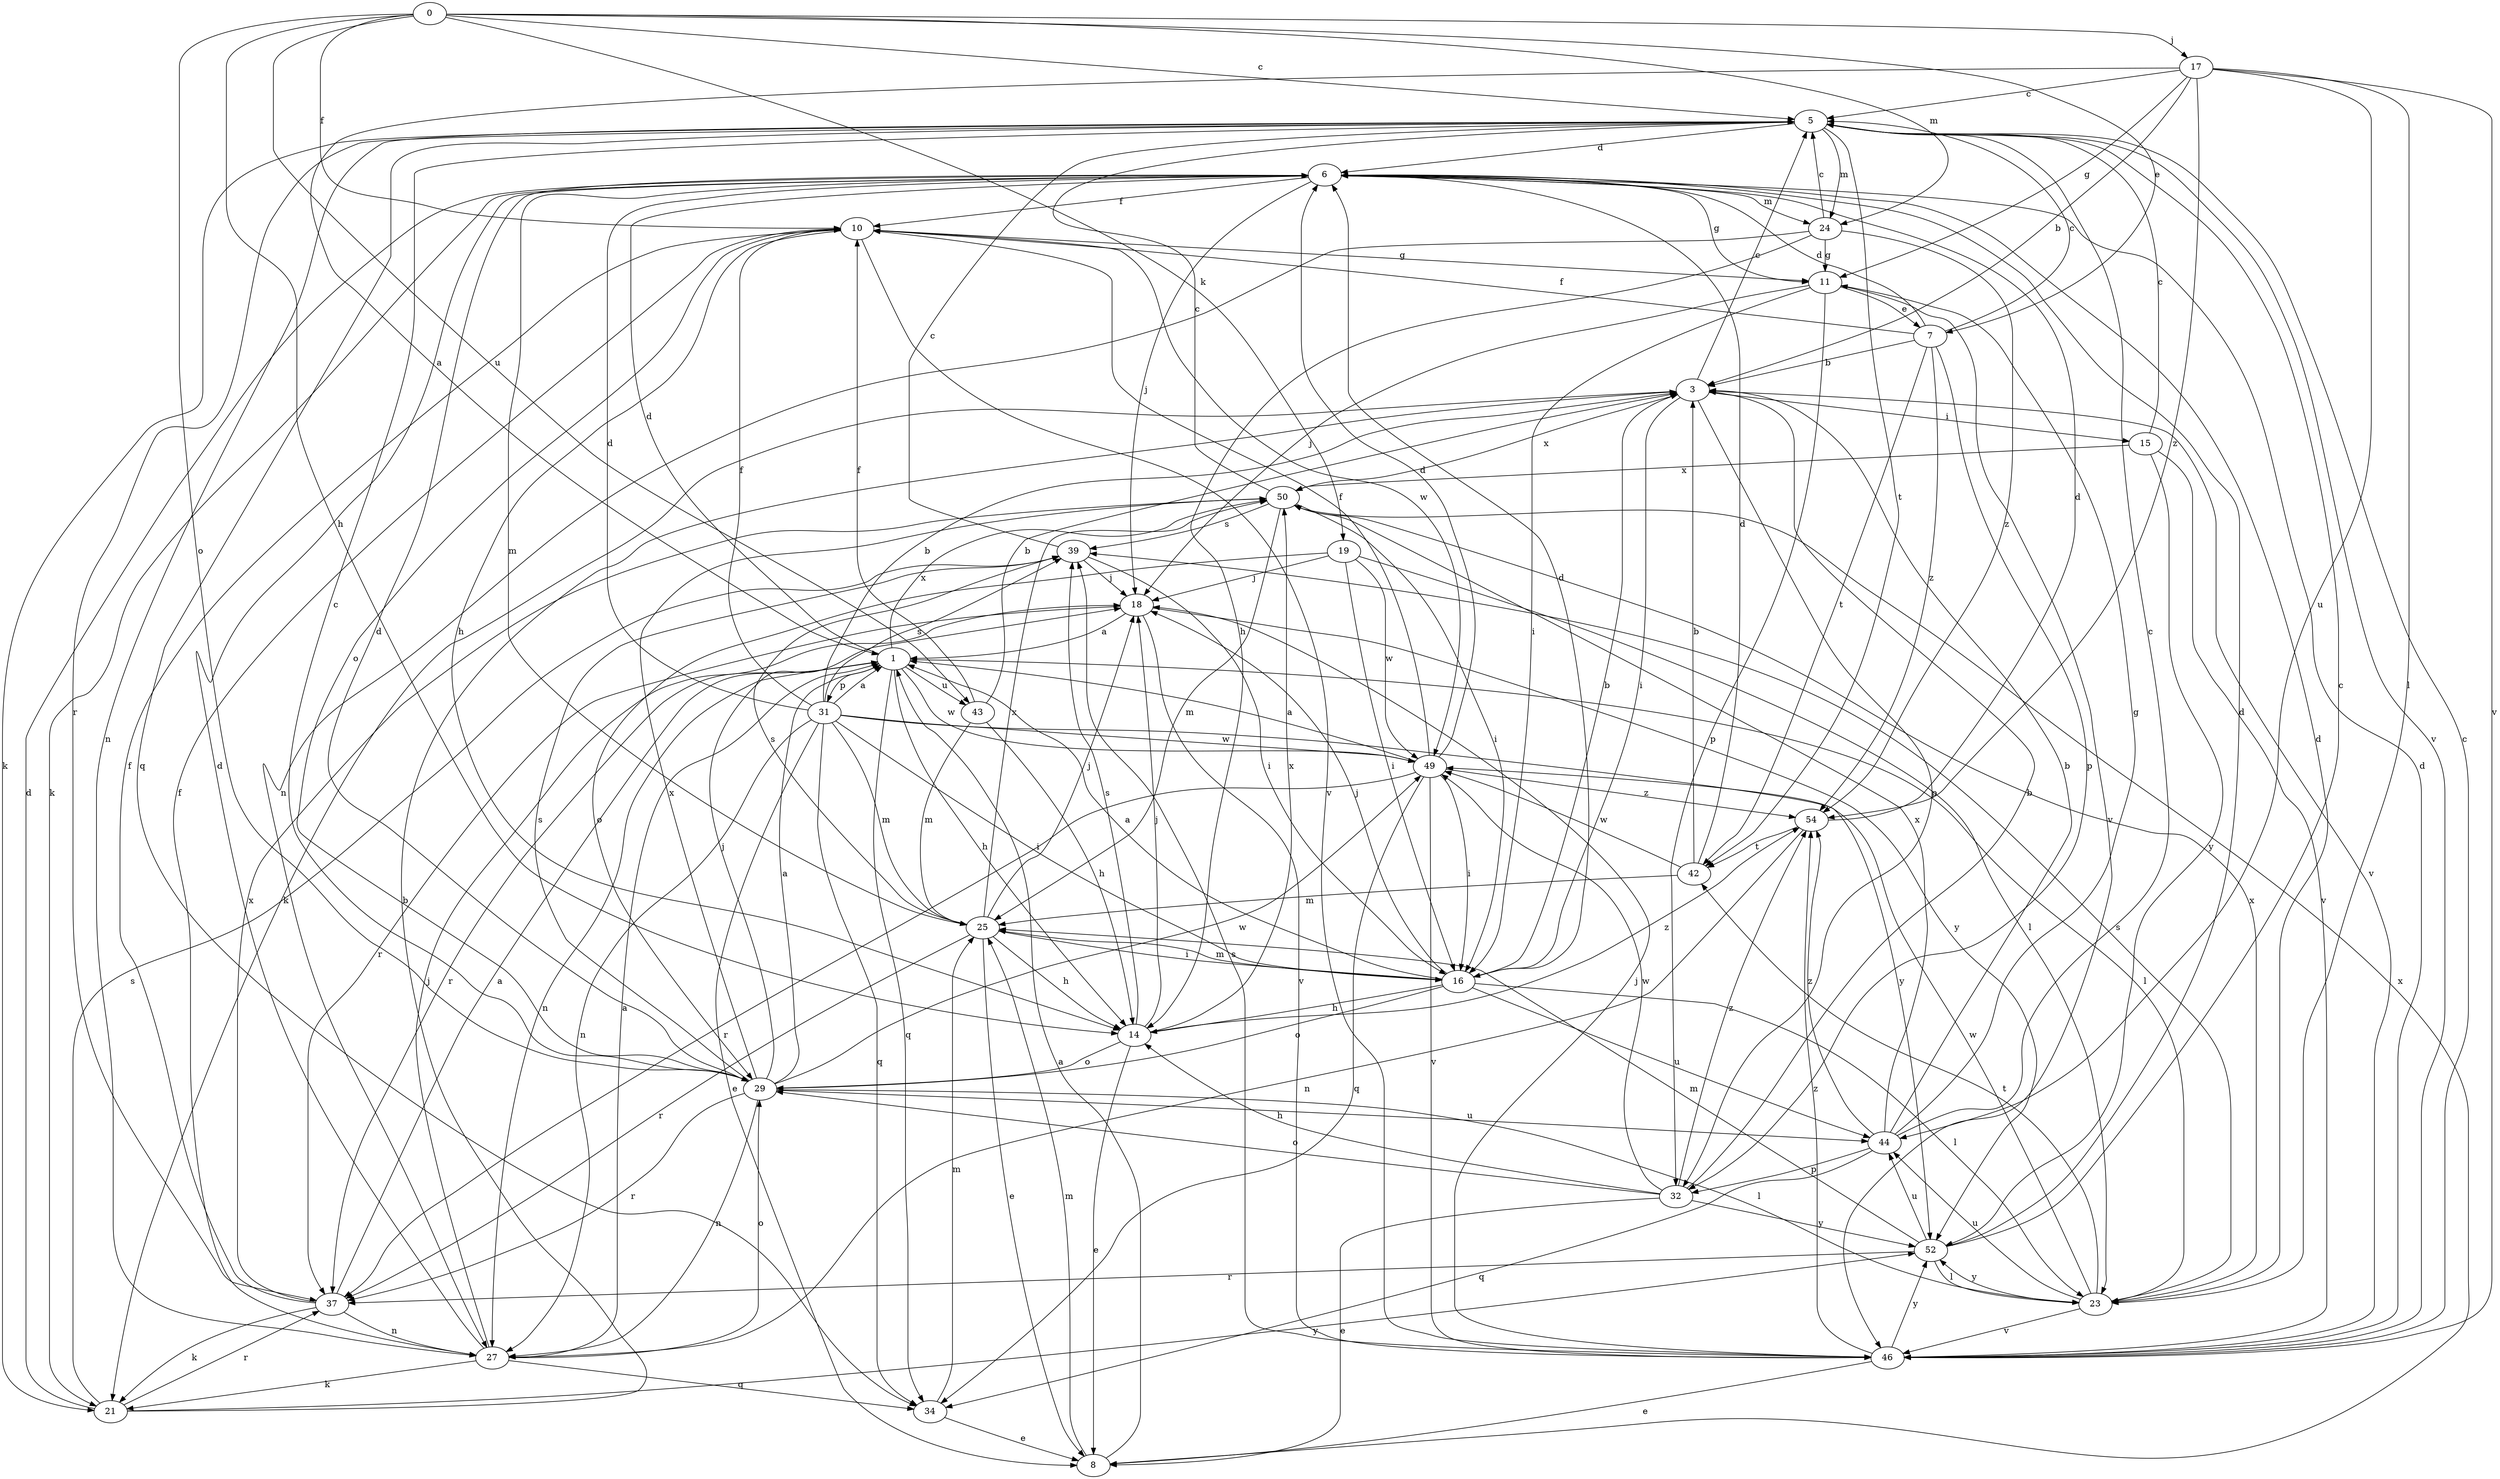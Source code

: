 strict digraph  {
0;
1;
3;
5;
6;
7;
8;
10;
11;
14;
15;
16;
17;
18;
19;
21;
23;
24;
25;
27;
29;
31;
32;
34;
37;
39;
42;
43;
44;
46;
49;
50;
52;
54;
0 -> 5  [label=c];
0 -> 7  [label=e];
0 -> 10  [label=f];
0 -> 14  [label=h];
0 -> 17  [label=j];
0 -> 19  [label=k];
0 -> 24  [label=m];
0 -> 29  [label=o];
0 -> 43  [label=u];
1 -> 6  [label=d];
1 -> 14  [label=h];
1 -> 23  [label=l];
1 -> 27  [label=n];
1 -> 31  [label=p];
1 -> 34  [label=q];
1 -> 37  [label=r];
1 -> 43  [label=u];
1 -> 49  [label=w];
1 -> 50  [label=x];
3 -> 5  [label=c];
3 -> 15  [label=i];
3 -> 16  [label=i];
3 -> 21  [label=k];
3 -> 32  [label=p];
3 -> 46  [label=v];
3 -> 50  [label=x];
5 -> 6  [label=d];
5 -> 21  [label=k];
5 -> 24  [label=m];
5 -> 27  [label=n];
5 -> 34  [label=q];
5 -> 37  [label=r];
5 -> 42  [label=t];
5 -> 46  [label=v];
6 -> 10  [label=f];
6 -> 11  [label=g];
6 -> 18  [label=j];
6 -> 21  [label=k];
6 -> 24  [label=m];
6 -> 25  [label=m];
7 -> 3  [label=b];
7 -> 5  [label=c];
7 -> 6  [label=d];
7 -> 10  [label=f];
7 -> 32  [label=p];
7 -> 42  [label=t];
7 -> 54  [label=z];
8 -> 1  [label=a];
8 -> 25  [label=m];
8 -> 50  [label=x];
10 -> 11  [label=g];
10 -> 14  [label=h];
10 -> 29  [label=o];
10 -> 46  [label=v];
10 -> 49  [label=w];
11 -> 7  [label=e];
11 -> 16  [label=i];
11 -> 18  [label=j];
11 -> 32  [label=p];
11 -> 46  [label=v];
14 -> 8  [label=e];
14 -> 18  [label=j];
14 -> 29  [label=o];
14 -> 39  [label=s];
14 -> 50  [label=x];
14 -> 54  [label=z];
15 -> 5  [label=c];
15 -> 46  [label=v];
15 -> 50  [label=x];
15 -> 52  [label=y];
16 -> 1  [label=a];
16 -> 3  [label=b];
16 -> 6  [label=d];
16 -> 14  [label=h];
16 -> 18  [label=j];
16 -> 23  [label=l];
16 -> 25  [label=m];
16 -> 29  [label=o];
16 -> 44  [label=u];
17 -> 1  [label=a];
17 -> 3  [label=b];
17 -> 5  [label=c];
17 -> 11  [label=g];
17 -> 23  [label=l];
17 -> 44  [label=u];
17 -> 46  [label=v];
17 -> 54  [label=z];
18 -> 1  [label=a];
18 -> 37  [label=r];
18 -> 46  [label=v];
18 -> 52  [label=y];
19 -> 16  [label=i];
19 -> 18  [label=j];
19 -> 23  [label=l];
19 -> 29  [label=o];
19 -> 49  [label=w];
21 -> 3  [label=b];
21 -> 6  [label=d];
21 -> 37  [label=r];
21 -> 39  [label=s];
21 -> 52  [label=y];
23 -> 6  [label=d];
23 -> 39  [label=s];
23 -> 42  [label=t];
23 -> 44  [label=u];
23 -> 46  [label=v];
23 -> 49  [label=w];
23 -> 50  [label=x];
23 -> 52  [label=y];
24 -> 5  [label=c];
24 -> 11  [label=g];
24 -> 14  [label=h];
24 -> 27  [label=n];
24 -> 54  [label=z];
25 -> 8  [label=e];
25 -> 14  [label=h];
25 -> 16  [label=i];
25 -> 18  [label=j];
25 -> 37  [label=r];
25 -> 39  [label=s];
25 -> 50  [label=x];
27 -> 1  [label=a];
27 -> 6  [label=d];
27 -> 10  [label=f];
27 -> 18  [label=j];
27 -> 21  [label=k];
27 -> 29  [label=o];
27 -> 34  [label=q];
29 -> 1  [label=a];
29 -> 5  [label=c];
29 -> 6  [label=d];
29 -> 18  [label=j];
29 -> 23  [label=l];
29 -> 27  [label=n];
29 -> 37  [label=r];
29 -> 39  [label=s];
29 -> 44  [label=u];
29 -> 49  [label=w];
29 -> 50  [label=x];
31 -> 1  [label=a];
31 -> 3  [label=b];
31 -> 6  [label=d];
31 -> 8  [label=e];
31 -> 10  [label=f];
31 -> 16  [label=i];
31 -> 25  [label=m];
31 -> 27  [label=n];
31 -> 34  [label=q];
31 -> 39  [label=s];
31 -> 49  [label=w];
31 -> 52  [label=y];
32 -> 3  [label=b];
32 -> 8  [label=e];
32 -> 14  [label=h];
32 -> 29  [label=o];
32 -> 49  [label=w];
32 -> 52  [label=y];
32 -> 54  [label=z];
34 -> 8  [label=e];
34 -> 25  [label=m];
37 -> 1  [label=a];
37 -> 10  [label=f];
37 -> 21  [label=k];
37 -> 27  [label=n];
37 -> 50  [label=x];
39 -> 5  [label=c];
39 -> 16  [label=i];
39 -> 18  [label=j];
42 -> 3  [label=b];
42 -> 6  [label=d];
42 -> 25  [label=m];
42 -> 49  [label=w];
43 -> 3  [label=b];
43 -> 10  [label=f];
43 -> 14  [label=h];
43 -> 25  [label=m];
44 -> 3  [label=b];
44 -> 5  [label=c];
44 -> 11  [label=g];
44 -> 32  [label=p];
44 -> 34  [label=q];
44 -> 50  [label=x];
44 -> 54  [label=z];
46 -> 5  [label=c];
46 -> 6  [label=d];
46 -> 8  [label=e];
46 -> 18  [label=j];
46 -> 39  [label=s];
46 -> 52  [label=y];
46 -> 54  [label=z];
49 -> 1  [label=a];
49 -> 6  [label=d];
49 -> 10  [label=f];
49 -> 16  [label=i];
49 -> 34  [label=q];
49 -> 37  [label=r];
49 -> 46  [label=v];
49 -> 54  [label=z];
50 -> 5  [label=c];
50 -> 16  [label=i];
50 -> 25  [label=m];
50 -> 39  [label=s];
52 -> 5  [label=c];
52 -> 6  [label=d];
52 -> 23  [label=l];
52 -> 25  [label=m];
52 -> 37  [label=r];
52 -> 44  [label=u];
54 -> 6  [label=d];
54 -> 27  [label=n];
54 -> 42  [label=t];
}
